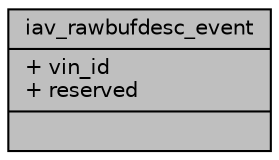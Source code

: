 digraph "iav_rawbufdesc_event"
{
 // INTERACTIVE_SVG=YES
 // LATEX_PDF_SIZE
  bgcolor="transparent";
  edge [fontname="Helvetica",fontsize="10",labelfontname="Helvetica",labelfontsize="10"];
  node [fontname="Helvetica",fontsize="10",shape=record];
  Node1 [label="{iav_rawbufdesc_event\n|+ vin_id\l+ reserved\l|}",height=0.2,width=0.4,color="black", fillcolor="grey75", style="filled", fontcolor="black",tooltip=" "];
}
